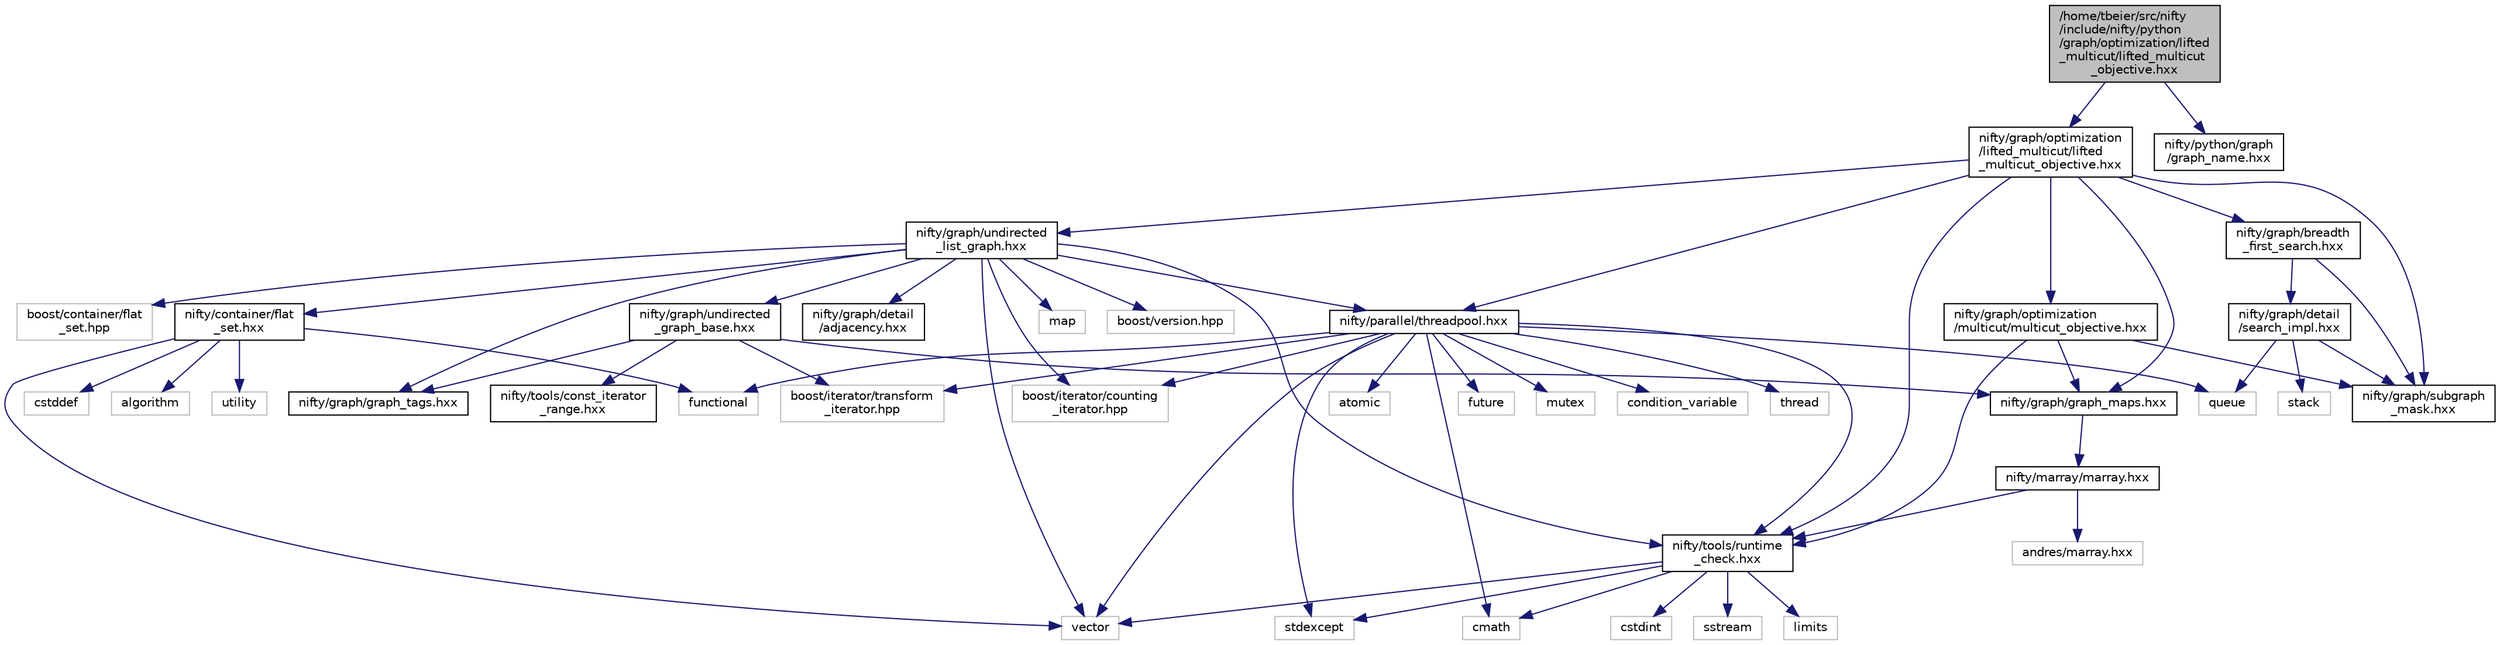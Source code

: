 digraph "/home/tbeier/src/nifty/include/nifty/python/graph/optimization/lifted_multicut/lifted_multicut_objective.hxx"
{
  edge [fontname="Helvetica",fontsize="10",labelfontname="Helvetica",labelfontsize="10"];
  node [fontname="Helvetica",fontsize="10",shape=record];
  Node1 [label="/home/tbeier/src/nifty\l/include/nifty/python\l/graph/optimization/lifted\l_multicut/lifted_multicut\l_objective.hxx",height=0.2,width=0.4,color="black", fillcolor="grey75", style="filled", fontcolor="black"];
  Node1 -> Node2 [color="midnightblue",fontsize="10",style="solid",fontname="Helvetica"];
  Node2 [label="nifty/graph/optimization\l/lifted_multicut/lifted\l_multicut_objective.hxx",height=0.2,width=0.4,color="black", fillcolor="white", style="filled",URL="$graph_2optimization_2lifted__multicut_2lifted__multicut__objective_8hxx.html"];
  Node2 -> Node3 [color="midnightblue",fontsize="10",style="solid",fontname="Helvetica"];
  Node3 [label="nifty/tools/runtime\l_check.hxx",height=0.2,width=0.4,color="black", fillcolor="white", style="filled",URL="$runtime__check_8hxx.html"];
  Node3 -> Node4 [color="midnightblue",fontsize="10",style="solid",fontname="Helvetica"];
  Node4 [label="cstdint",height=0.2,width=0.4,color="grey75", fillcolor="white", style="filled"];
  Node3 -> Node5 [color="midnightblue",fontsize="10",style="solid",fontname="Helvetica"];
  Node5 [label="stdexcept",height=0.2,width=0.4,color="grey75", fillcolor="white", style="filled"];
  Node3 -> Node6 [color="midnightblue",fontsize="10",style="solid",fontname="Helvetica"];
  Node6 [label="sstream",height=0.2,width=0.4,color="grey75", fillcolor="white", style="filled"];
  Node3 -> Node7 [color="midnightblue",fontsize="10",style="solid",fontname="Helvetica"];
  Node7 [label="vector",height=0.2,width=0.4,color="grey75", fillcolor="white", style="filled"];
  Node3 -> Node8 [color="midnightblue",fontsize="10",style="solid",fontname="Helvetica"];
  Node8 [label="limits",height=0.2,width=0.4,color="grey75", fillcolor="white", style="filled"];
  Node3 -> Node9 [color="midnightblue",fontsize="10",style="solid",fontname="Helvetica"];
  Node9 [label="cmath",height=0.2,width=0.4,color="grey75", fillcolor="white", style="filled"];
  Node2 -> Node10 [color="midnightblue",fontsize="10",style="solid",fontname="Helvetica"];
  Node10 [label="nifty/graph/undirected\l_list_graph.hxx",height=0.2,width=0.4,color="black", fillcolor="white", style="filled",URL="$graph_2undirected__list__graph_8hxx.html"];
  Node10 -> Node7 [color="midnightblue",fontsize="10",style="solid",fontname="Helvetica"];
  Node10 -> Node11 [color="midnightblue",fontsize="10",style="solid",fontname="Helvetica"];
  Node11 [label="map",height=0.2,width=0.4,color="grey75", fillcolor="white", style="filled"];
  Node10 -> Node12 [color="midnightblue",fontsize="10",style="solid",fontname="Helvetica"];
  Node12 [label="boost/version.hpp",height=0.2,width=0.4,color="grey75", fillcolor="white", style="filled"];
  Node10 -> Node13 [color="midnightblue",fontsize="10",style="solid",fontname="Helvetica"];
  Node13 [label="boost/container/flat\l_set.hpp",height=0.2,width=0.4,color="grey75", fillcolor="white", style="filled"];
  Node10 -> Node14 [color="midnightblue",fontsize="10",style="solid",fontname="Helvetica"];
  Node14 [label="boost/iterator/counting\l_iterator.hpp",height=0.2,width=0.4,color="grey75", fillcolor="white", style="filled"];
  Node10 -> Node15 [color="midnightblue",fontsize="10",style="solid",fontname="Helvetica"];
  Node15 [label="nifty/container/flat\l_set.hxx",height=0.2,width=0.4,color="black", fillcolor="white", style="filled",URL="$flat__set_8hxx.html"];
  Node15 -> Node16 [color="midnightblue",fontsize="10",style="solid",fontname="Helvetica"];
  Node16 [label="cstddef",height=0.2,width=0.4,color="grey75", fillcolor="white", style="filled"];
  Node15 -> Node7 [color="midnightblue",fontsize="10",style="solid",fontname="Helvetica"];
  Node15 -> Node17 [color="midnightblue",fontsize="10",style="solid",fontname="Helvetica"];
  Node17 [label="algorithm",height=0.2,width=0.4,color="grey75", fillcolor="white", style="filled"];
  Node15 -> Node18 [color="midnightblue",fontsize="10",style="solid",fontname="Helvetica"];
  Node18 [label="functional",height=0.2,width=0.4,color="grey75", fillcolor="white", style="filled"];
  Node15 -> Node19 [color="midnightblue",fontsize="10",style="solid",fontname="Helvetica"];
  Node19 [label="utility",height=0.2,width=0.4,color="grey75", fillcolor="white", style="filled"];
  Node10 -> Node3 [color="midnightblue",fontsize="10",style="solid",fontname="Helvetica"];
  Node10 -> Node20 [color="midnightblue",fontsize="10",style="solid",fontname="Helvetica"];
  Node20 [label="nifty/graph/undirected\l_graph_base.hxx",height=0.2,width=0.4,color="black", fillcolor="white", style="filled",URL="$undirected__graph__base_8hxx.html"];
  Node20 -> Node21 [color="midnightblue",fontsize="10",style="solid",fontname="Helvetica"];
  Node21 [label="boost/iterator/transform\l_iterator.hpp",height=0.2,width=0.4,color="grey75", fillcolor="white", style="filled"];
  Node20 -> Node22 [color="midnightblue",fontsize="10",style="solid",fontname="Helvetica"];
  Node22 [label="nifty/graph/graph_tags.hxx",height=0.2,width=0.4,color="black", fillcolor="white", style="filled",URL="$graph__tags_8hxx.html"];
  Node20 -> Node23 [color="midnightblue",fontsize="10",style="solid",fontname="Helvetica"];
  Node23 [label="nifty/graph/graph_maps.hxx",height=0.2,width=0.4,color="black", fillcolor="white", style="filled",URL="$graph__maps_8hxx.html"];
  Node23 -> Node24 [color="midnightblue",fontsize="10",style="solid",fontname="Helvetica"];
  Node24 [label="nifty/marray/marray.hxx",height=0.2,width=0.4,color="black", fillcolor="white", style="filled",URL="$marray_8hxx.html"];
  Node24 -> Node25 [color="midnightblue",fontsize="10",style="solid",fontname="Helvetica"];
  Node25 [label="andres/marray.hxx",height=0.2,width=0.4,color="grey75", fillcolor="white", style="filled"];
  Node24 -> Node3 [color="midnightblue",fontsize="10",style="solid",fontname="Helvetica"];
  Node20 -> Node26 [color="midnightblue",fontsize="10",style="solid",fontname="Helvetica"];
  Node26 [label="nifty/tools/const_iterator\l_range.hxx",height=0.2,width=0.4,color="black", fillcolor="white", style="filled",URL="$const__iterator__range_8hxx.html"];
  Node10 -> Node27 [color="midnightblue",fontsize="10",style="solid",fontname="Helvetica"];
  Node27 [label="nifty/graph/detail\l/adjacency.hxx",height=0.2,width=0.4,color="black", fillcolor="white", style="filled",URL="$adjacency_8hxx.html"];
  Node10 -> Node22 [color="midnightblue",fontsize="10",style="solid",fontname="Helvetica"];
  Node10 -> Node28 [color="midnightblue",fontsize="10",style="solid",fontname="Helvetica"];
  Node28 [label="nifty/parallel/threadpool.hxx",height=0.2,width=0.4,color="black", fillcolor="white", style="filled",URL="$threadpool_8hxx.html"];
  Node28 -> Node18 [color="midnightblue",fontsize="10",style="solid",fontname="Helvetica"];
  Node28 -> Node29 [color="midnightblue",fontsize="10",style="solid",fontname="Helvetica"];
  Node29 [label="thread",height=0.2,width=0.4,color="grey75", fillcolor="white", style="filled"];
  Node28 -> Node30 [color="midnightblue",fontsize="10",style="solid",fontname="Helvetica"];
  Node30 [label="atomic",height=0.2,width=0.4,color="grey75", fillcolor="white", style="filled"];
  Node28 -> Node7 [color="midnightblue",fontsize="10",style="solid",fontname="Helvetica"];
  Node28 -> Node31 [color="midnightblue",fontsize="10",style="solid",fontname="Helvetica"];
  Node31 [label="future",height=0.2,width=0.4,color="grey75", fillcolor="white", style="filled"];
  Node28 -> Node32 [color="midnightblue",fontsize="10",style="solid",fontname="Helvetica"];
  Node32 [label="mutex",height=0.2,width=0.4,color="grey75", fillcolor="white", style="filled"];
  Node28 -> Node33 [color="midnightblue",fontsize="10",style="solid",fontname="Helvetica"];
  Node33 [label="queue",height=0.2,width=0.4,color="grey75", fillcolor="white", style="filled"];
  Node28 -> Node34 [color="midnightblue",fontsize="10",style="solid",fontname="Helvetica"];
  Node34 [label="condition_variable",height=0.2,width=0.4,color="grey75", fillcolor="white", style="filled"];
  Node28 -> Node5 [color="midnightblue",fontsize="10",style="solid",fontname="Helvetica"];
  Node28 -> Node9 [color="midnightblue",fontsize="10",style="solid",fontname="Helvetica"];
  Node28 -> Node21 [color="midnightblue",fontsize="10",style="solid",fontname="Helvetica"];
  Node28 -> Node14 [color="midnightblue",fontsize="10",style="solid",fontname="Helvetica"];
  Node28 -> Node3 [color="midnightblue",fontsize="10",style="solid",fontname="Helvetica"];
  Node2 -> Node35 [color="midnightblue",fontsize="10",style="solid",fontname="Helvetica"];
  Node35 [label="nifty/graph/subgraph\l_mask.hxx",height=0.2,width=0.4,color="black", fillcolor="white", style="filled",URL="$subgraph__mask_8hxx.html"];
  Node2 -> Node23 [color="midnightblue",fontsize="10",style="solid",fontname="Helvetica"];
  Node2 -> Node36 [color="midnightblue",fontsize="10",style="solid",fontname="Helvetica"];
  Node36 [label="nifty/graph/optimization\l/multicut/multicut_objective.hxx",height=0.2,width=0.4,color="black", fillcolor="white", style="filled",URL="$graph_2optimization_2multicut_2multicut__objective_8hxx.html"];
  Node36 -> Node3 [color="midnightblue",fontsize="10",style="solid",fontname="Helvetica"];
  Node36 -> Node35 [color="midnightblue",fontsize="10",style="solid",fontname="Helvetica"];
  Node36 -> Node23 [color="midnightblue",fontsize="10",style="solid",fontname="Helvetica"];
  Node2 -> Node37 [color="midnightblue",fontsize="10",style="solid",fontname="Helvetica"];
  Node37 [label="nifty/graph/breadth\l_first_search.hxx",height=0.2,width=0.4,color="black", fillcolor="white", style="filled",URL="$breadth__first__search_8hxx.html"];
  Node37 -> Node35 [color="midnightblue",fontsize="10",style="solid",fontname="Helvetica"];
  Node37 -> Node38 [color="midnightblue",fontsize="10",style="solid",fontname="Helvetica"];
  Node38 [label="nifty/graph/detail\l/search_impl.hxx",height=0.2,width=0.4,color="black", fillcolor="white", style="filled",URL="$search__impl_8hxx.html"];
  Node38 -> Node33 [color="midnightblue",fontsize="10",style="solid",fontname="Helvetica"];
  Node38 -> Node39 [color="midnightblue",fontsize="10",style="solid",fontname="Helvetica"];
  Node39 [label="stack",height=0.2,width=0.4,color="grey75", fillcolor="white", style="filled"];
  Node38 -> Node35 [color="midnightblue",fontsize="10",style="solid",fontname="Helvetica"];
  Node2 -> Node28 [color="midnightblue",fontsize="10",style="solid",fontname="Helvetica"];
  Node1 -> Node40 [color="midnightblue",fontsize="10",style="solid",fontname="Helvetica"];
  Node40 [label="nifty/python/graph\l/graph_name.hxx",height=0.2,width=0.4,color="black", fillcolor="white", style="filled",URL="$graph__name_8hxx.html"];
}
